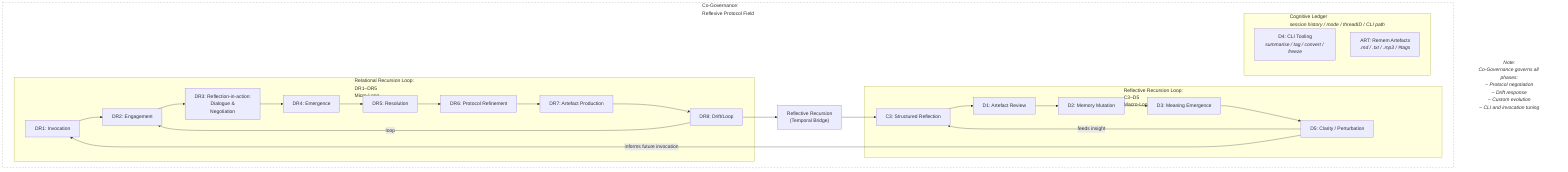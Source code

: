 flowchart TD

    %% --- Relational Recursion Loop (A1) ---
    subgraph A1["Relational Recursion Loop:<br/>DR1–DR5<br/>Micro-Loop"]
        DR1["DR1: Invocation"]
        DR2["DR2: Engagement"]
        DR3["DR3: Reflection-in-action:<br/>Dialogue &<br/>Negotiation"]
        DR4["DR4: Emergence"]
        DR5["DR5: Resolution"]
        DR6["DR6: Protocol Refinement"]
        DR7["DR7: Artefact Production"]
        DR8["DR8: Drift/Loop"]
        DR1 --> DR2 --> DR3 --> DR4 --> DR5 --> DR6 --> DR7 --> DR8
        DR8 -->|loop| DR2
    end

    %% --- Reflective Recursion Loop (B1) ---
    subgraph B1["Reflective Recursion Loop:<br/>C3–D5<br/>Macro-Loop"]
        C3["C3: Structured Reflection"]
        D1["D1: Artefact Review"]
        D2["D2: Memory Mutation"]
        D3["D3: Meaning Emergence"]
        D5["D5: Clarity / Perturbation"]
        C3 --> D1 --> D2 --> D3 --> D5
        D5 -->|feeds insight| C3
    end

    %% --- Temporal Recursive Layer (C1) ---
    C1["Reflective Recursion<br/>(Temporal Bridge)"]

    %% --- Artefacts (L1) ---
    subgraph L1["Cognitive Ledger<br/><i>session history / mode / threadID / CLI path</i>"]
        D4["D4: CLI Tooling<br/><i>summarise / tag / convert / freeze</i>"]
        ART["ART: Remem Artefacts<br/><i>.md / .txt / .mp3 / #tags</i>"]
    end

    %% --- Flow Across Cycles ---
    DR8 --> C1 --> C3
    D5 --> |informs future invocation| DR1


    %% --- Reflexive Governance Field (D0) ---
    subgraph D0["Co-Governance:<br/>Reflexive Protocol Field"]
        A1
        C1
        B1
        L1
    end

    classDef dashedBox fill:none,stroke-dasharray: 5 5,stroke:#999;
    class D0 dashedBox;

    %% --- Floating annotation node ---
    GOV_NOTE["Note:<br/>Co-Governance governs all phases:<br/>– Protocol negotiation<br/>– Drift response<br/>– Custom evolution<br/>– CLI and invocation tuning"]
    style GOV_NOTE fill:none,stroke:none,font-style:italic